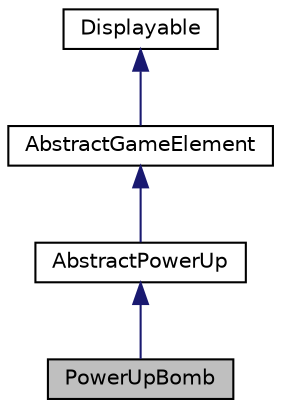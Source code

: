 digraph "PowerUpBomb"
{
 // LATEX_PDF_SIZE
  edge [fontname="Helvetica",fontsize="10",labelfontname="Helvetica",labelfontsize="10"];
  node [fontname="Helvetica",fontsize="10",shape=record];
  Node1 [label="PowerUpBomb",height=0.2,width=0.4,color="black", fillcolor="grey75", style="filled", fontcolor="black",tooltip=" "];
  Node2 -> Node1 [dir="back",color="midnightblue",fontsize="10",style="solid",fontname="Helvetica"];
  Node2 [label="AbstractPowerUp",height=0.2,width=0.4,color="black", fillcolor="white", style="filled",URL="$classAbstractPowerUp.html",tooltip="Classe abstraite regroupant tous les power ups."];
  Node3 -> Node2 [dir="back",color="midnightblue",fontsize="10",style="solid",fontname="Helvetica"];
  Node3 [label="AbstractGameElement",height=0.2,width=0.4,color="black", fillcolor="white", style="filled",URL="$classAbstractGameElement.html",tooltip="Classe abstraite regroupant tous les élements de jeux, comme les blocs, les power ups ou les joueurs."];
  Node4 -> Node3 [dir="back",color="midnightblue",fontsize="10",style="solid",fontname="Helvetica"];
  Node4 [label="Displayable",height=0.2,width=0.4,color="black", fillcolor="white", style="filled",URL="$classDisplayable.html",tooltip=" "];
}
